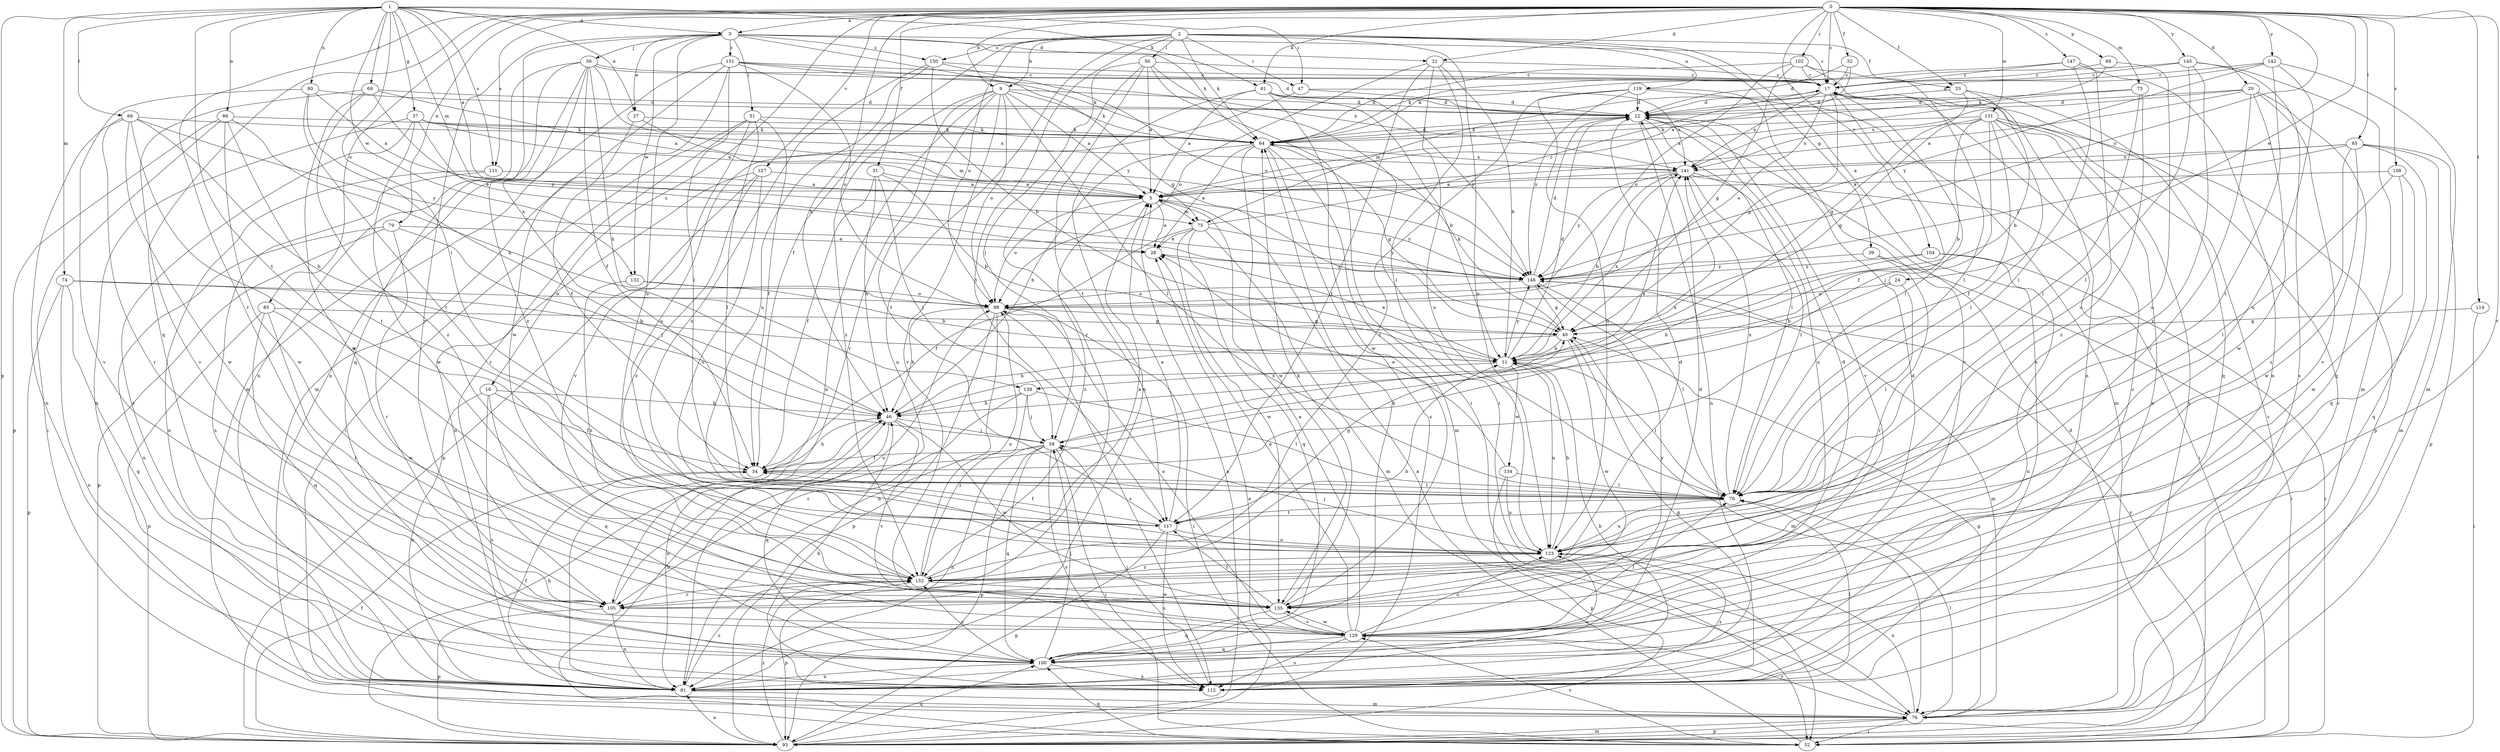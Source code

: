 strict digraph  {
0;
1;
2;
3;
5;
9;
11;
16;
17;
20;
21;
22;
24;
27;
28;
31;
32;
33;
34;
37;
39;
40;
46;
47;
50;
51;
52;
56;
58;
61;
64;
65;
66;
69;
70;
73;
74;
75;
76;
79;
80;
81;
85;
86;
88;
89;
93;
100;
102;
104;
105;
108;
111;
112;
114;
117;
119;
123;
127;
129;
131;
132;
134;
135;
139;
141;
142;
145;
146;
147;
150;
151;
152;
0 -> 3  [label=a];
0 -> 9  [label=b];
0 -> 16  [label=c];
0 -> 17  [label=c];
0 -> 20  [label=d];
0 -> 21  [label=d];
0 -> 24  [label=e];
0 -> 31  [label=f];
0 -> 32  [label=f];
0 -> 33  [label=f];
0 -> 46  [label=h];
0 -> 61  [label=k];
0 -> 65  [label=l];
0 -> 73  [label=m];
0 -> 79  [label=n];
0 -> 85  [label=o];
0 -> 89  [label=p];
0 -> 100  [label=q];
0 -> 102  [label=r];
0 -> 104  [label=r];
0 -> 105  [label=r];
0 -> 108  [label=s];
0 -> 111  [label=s];
0 -> 114  [label=t];
0 -> 127  [label=v];
0 -> 129  [label=v];
0 -> 131  [label=w];
0 -> 142  [label=y];
0 -> 145  [label=y];
0 -> 146  [label=y];
0 -> 147  [label=z];
1 -> 3  [label=a];
1 -> 5  [label=a];
1 -> 27  [label=e];
1 -> 37  [label=g];
1 -> 47  [label=i];
1 -> 61  [label=k];
1 -> 66  [label=l];
1 -> 69  [label=l];
1 -> 70  [label=l];
1 -> 74  [label=m];
1 -> 75  [label=m];
1 -> 80  [label=n];
1 -> 86  [label=o];
1 -> 93  [label=p];
1 -> 111  [label=s];
1 -> 117  [label=t];
1 -> 132  [label=w];
2 -> 9  [label=b];
2 -> 33  [label=f];
2 -> 34  [label=f];
2 -> 39  [label=g];
2 -> 47  [label=i];
2 -> 50  [label=i];
2 -> 64  [label=k];
2 -> 81  [label=n];
2 -> 88  [label=o];
2 -> 112  [label=s];
2 -> 117  [label=t];
2 -> 119  [label=u];
2 -> 123  [label=u];
2 -> 150  [label=z];
3 -> 17  [label=c];
3 -> 21  [label=d];
3 -> 27  [label=e];
3 -> 40  [label=g];
3 -> 51  [label=i];
3 -> 56  [label=j];
3 -> 64  [label=k];
3 -> 105  [label=r];
3 -> 123  [label=u];
3 -> 132  [label=w];
3 -> 139  [label=x];
3 -> 150  [label=z];
3 -> 151  [label=z];
5 -> 28  [label=e];
5 -> 75  [label=m];
5 -> 88  [label=o];
5 -> 146  [label=y];
5 -> 152  [label=z];
9 -> 5  [label=a];
9 -> 22  [label=d];
9 -> 64  [label=k];
9 -> 70  [label=l];
9 -> 81  [label=n];
9 -> 88  [label=o];
9 -> 105  [label=r];
9 -> 117  [label=t];
9 -> 129  [label=v];
9 -> 152  [label=z];
11 -> 22  [label=d];
11 -> 28  [label=e];
11 -> 70  [label=l];
11 -> 123  [label=u];
11 -> 134  [label=w];
11 -> 139  [label=x];
11 -> 141  [label=x];
11 -> 146  [label=y];
16 -> 34  [label=f];
16 -> 46  [label=h];
16 -> 81  [label=n];
16 -> 100  [label=q];
16 -> 112  [label=s];
17 -> 22  [label=d];
17 -> 34  [label=f];
17 -> 40  [label=g];
17 -> 70  [label=l];
17 -> 75  [label=m];
17 -> 88  [label=o];
17 -> 141  [label=x];
20 -> 5  [label=a];
20 -> 22  [label=d];
20 -> 100  [label=q];
20 -> 105  [label=r];
20 -> 129  [label=v];
20 -> 135  [label=w];
20 -> 141  [label=x];
21 -> 11  [label=b];
21 -> 17  [label=c];
21 -> 52  [label=i];
21 -> 88  [label=o];
21 -> 117  [label=t];
21 -> 123  [label=u];
22 -> 64  [label=k];
22 -> 70  [label=l];
22 -> 81  [label=n];
22 -> 129  [label=v];
24 -> 11  [label=b];
24 -> 70  [label=l];
24 -> 88  [label=o];
27 -> 34  [label=f];
27 -> 64  [label=k];
27 -> 75  [label=m];
28 -> 146  [label=y];
31 -> 5  [label=a];
31 -> 11  [label=b];
31 -> 34  [label=f];
31 -> 46  [label=h];
31 -> 58  [label=j];
32 -> 5  [label=a];
32 -> 17  [label=c];
32 -> 22  [label=d];
33 -> 11  [label=b];
33 -> 22  [label=d];
33 -> 40  [label=g];
33 -> 100  [label=q];
34 -> 46  [label=h];
34 -> 70  [label=l];
37 -> 5  [label=a];
37 -> 28  [label=e];
37 -> 64  [label=k];
37 -> 81  [label=n];
37 -> 112  [label=s];
37 -> 135  [label=w];
37 -> 141  [label=x];
39 -> 52  [label=i];
39 -> 105  [label=r];
39 -> 146  [label=y];
40 -> 11  [label=b];
40 -> 46  [label=h];
40 -> 64  [label=k];
40 -> 76  [label=m];
40 -> 135  [label=w];
46 -> 58  [label=j];
46 -> 81  [label=n];
46 -> 100  [label=q];
46 -> 129  [label=v];
46 -> 135  [label=w];
46 -> 141  [label=x];
47 -> 22  [label=d];
47 -> 123  [label=u];
47 -> 141  [label=x];
50 -> 5  [label=a];
50 -> 17  [label=c];
50 -> 52  [label=i];
50 -> 58  [label=j];
50 -> 70  [label=l];
50 -> 105  [label=r];
50 -> 117  [label=t];
51 -> 34  [label=f];
51 -> 52  [label=i];
51 -> 64  [label=k];
51 -> 70  [label=l];
51 -> 105  [label=r];
51 -> 129  [label=v];
52 -> 5  [label=a];
52 -> 100  [label=q];
52 -> 129  [label=v];
52 -> 146  [label=y];
56 -> 17  [label=c];
56 -> 34  [label=f];
56 -> 46  [label=h];
56 -> 76  [label=m];
56 -> 81  [label=n];
56 -> 100  [label=q];
56 -> 141  [label=x];
56 -> 146  [label=y];
56 -> 152  [label=z];
58 -> 34  [label=f];
58 -> 52  [label=i];
58 -> 81  [label=n];
58 -> 93  [label=p];
58 -> 100  [label=q];
58 -> 112  [label=s];
58 -> 141  [label=x];
61 -> 5  [label=a];
61 -> 11  [label=b];
61 -> 22  [label=d];
61 -> 81  [label=n];
61 -> 135  [label=w];
61 -> 146  [label=y];
64 -> 22  [label=d];
64 -> 28  [label=e];
64 -> 40  [label=g];
64 -> 46  [label=h];
64 -> 76  [label=m];
64 -> 112  [label=s];
64 -> 135  [label=w];
64 -> 141  [label=x];
65 -> 5  [label=a];
65 -> 76  [label=m];
65 -> 93  [label=p];
65 -> 100  [label=q];
65 -> 135  [label=w];
65 -> 141  [label=x];
65 -> 146  [label=y];
65 -> 152  [label=z];
66 -> 46  [label=h];
66 -> 64  [label=k];
66 -> 81  [label=n];
66 -> 105  [label=r];
66 -> 135  [label=w];
66 -> 146  [label=y];
66 -> 152  [label=z];
69 -> 5  [label=a];
69 -> 22  [label=d];
69 -> 129  [label=v];
69 -> 135  [label=w];
69 -> 146  [label=y];
69 -> 152  [label=z];
70 -> 117  [label=t];
70 -> 123  [label=u];
70 -> 141  [label=x];
73 -> 5  [label=a];
73 -> 22  [label=d];
73 -> 70  [label=l];
73 -> 152  [label=z];
74 -> 11  [label=b];
74 -> 81  [label=n];
74 -> 88  [label=o];
74 -> 93  [label=p];
74 -> 100  [label=q];
75 -> 17  [label=c];
75 -> 28  [label=e];
75 -> 34  [label=f];
75 -> 76  [label=m];
75 -> 100  [label=q];
75 -> 135  [label=w];
75 -> 146  [label=y];
76 -> 17  [label=c];
76 -> 40  [label=g];
76 -> 46  [label=h];
76 -> 52  [label=i];
76 -> 70  [label=l];
76 -> 93  [label=p];
76 -> 123  [label=u];
76 -> 129  [label=v];
79 -> 28  [label=e];
79 -> 58  [label=j];
79 -> 81  [label=n];
79 -> 93  [label=p];
79 -> 105  [label=r];
80 -> 5  [label=a];
80 -> 22  [label=d];
80 -> 46  [label=h];
80 -> 117  [label=t];
80 -> 129  [label=v];
81 -> 11  [label=b];
81 -> 17  [label=c];
81 -> 34  [label=f];
81 -> 76  [label=m];
81 -> 123  [label=u];
81 -> 152  [label=z];
85 -> 40  [label=g];
85 -> 93  [label=p];
85 -> 100  [label=q];
85 -> 105  [label=r];
85 -> 135  [label=w];
86 -> 52  [label=i];
86 -> 64  [label=k];
86 -> 88  [label=o];
86 -> 93  [label=p];
86 -> 117  [label=t];
86 -> 135  [label=w];
88 -> 40  [label=g];
88 -> 46  [label=h];
88 -> 52  [label=i];
88 -> 81  [label=n];
88 -> 93  [label=p];
88 -> 112  [label=s];
89 -> 17  [label=c];
89 -> 64  [label=k];
89 -> 123  [label=u];
93 -> 5  [label=a];
93 -> 17  [label=c];
93 -> 22  [label=d];
93 -> 28  [label=e];
93 -> 34  [label=f];
93 -> 46  [label=h];
93 -> 76  [label=m];
93 -> 81  [label=n];
93 -> 100  [label=q];
93 -> 152  [label=z];
100 -> 22  [label=d];
100 -> 58  [label=j];
100 -> 64  [label=k];
100 -> 81  [label=n];
100 -> 112  [label=s];
100 -> 152  [label=z];
102 -> 17  [label=c];
102 -> 40  [label=g];
102 -> 64  [label=k];
102 -> 70  [label=l];
102 -> 81  [label=n];
102 -> 88  [label=o];
104 -> 46  [label=h];
104 -> 52  [label=i];
104 -> 81  [label=n];
104 -> 146  [label=y];
105 -> 22  [label=d];
105 -> 81  [label=n];
105 -> 88  [label=o];
105 -> 93  [label=p];
108 -> 5  [label=a];
108 -> 70  [label=l];
108 -> 100  [label=q];
108 -> 135  [label=w];
111 -> 5  [label=a];
111 -> 81  [label=n];
111 -> 112  [label=s];
112 -> 40  [label=g];
112 -> 46  [label=h];
112 -> 58  [label=j];
112 -> 70  [label=l];
114 -> 40  [label=g];
114 -> 52  [label=i];
117 -> 5  [label=a];
117 -> 34  [label=f];
117 -> 40  [label=g];
117 -> 93  [label=p];
117 -> 112  [label=s];
117 -> 123  [label=u];
119 -> 22  [label=d];
119 -> 76  [label=m];
119 -> 123  [label=u];
119 -> 129  [label=v];
119 -> 146  [label=y];
119 -> 152  [label=z];
123 -> 11  [label=b];
123 -> 58  [label=j];
123 -> 112  [label=s];
123 -> 152  [label=z];
127 -> 5  [label=a];
127 -> 81  [label=n];
127 -> 93  [label=p];
127 -> 123  [label=u];
127 -> 152  [label=z];
129 -> 5  [label=a];
129 -> 22  [label=d];
129 -> 28  [label=e];
129 -> 70  [label=l];
129 -> 88  [label=o];
129 -> 100  [label=q];
129 -> 112  [label=s];
129 -> 123  [label=u];
129 -> 135  [label=w];
129 -> 146  [label=y];
131 -> 11  [label=b];
131 -> 34  [label=f];
131 -> 40  [label=g];
131 -> 58  [label=j];
131 -> 64  [label=k];
131 -> 70  [label=l];
131 -> 81  [label=n];
131 -> 93  [label=p];
131 -> 112  [label=s];
131 -> 141  [label=x];
132 -> 11  [label=b];
132 -> 88  [label=o];
132 -> 152  [label=z];
134 -> 28  [label=e];
134 -> 70  [label=l];
134 -> 93  [label=p];
134 -> 123  [label=u];
135 -> 22  [label=d];
135 -> 64  [label=k];
135 -> 100  [label=q];
135 -> 117  [label=t];
135 -> 129  [label=v];
139 -> 46  [label=h];
139 -> 58  [label=j];
139 -> 70  [label=l];
139 -> 105  [label=r];
139 -> 152  [label=z];
141 -> 5  [label=a];
141 -> 11  [label=b];
141 -> 52  [label=i];
141 -> 70  [label=l];
141 -> 123  [label=u];
141 -> 146  [label=y];
142 -> 17  [label=c];
142 -> 22  [label=d];
142 -> 76  [label=m];
142 -> 117  [label=t];
142 -> 123  [label=u];
142 -> 146  [label=y];
145 -> 17  [label=c];
145 -> 64  [label=k];
145 -> 70  [label=l];
145 -> 76  [label=m];
145 -> 112  [label=s];
145 -> 152  [label=z];
146 -> 22  [label=d];
146 -> 40  [label=g];
146 -> 70  [label=l];
146 -> 76  [label=m];
146 -> 88  [label=o];
147 -> 17  [label=c];
147 -> 64  [label=k];
147 -> 70  [label=l];
147 -> 81  [label=n];
147 -> 123  [label=u];
150 -> 11  [label=b];
150 -> 17  [label=c];
150 -> 123  [label=u];
150 -> 146  [label=y];
150 -> 152  [label=z];
151 -> 17  [label=c];
151 -> 22  [label=d];
151 -> 64  [label=k];
151 -> 70  [label=l];
151 -> 76  [label=m];
151 -> 81  [label=n];
151 -> 88  [label=o];
151 -> 135  [label=w];
152 -> 5  [label=a];
152 -> 11  [label=b];
152 -> 88  [label=o];
152 -> 93  [label=p];
152 -> 105  [label=r];
152 -> 135  [label=w];
}
